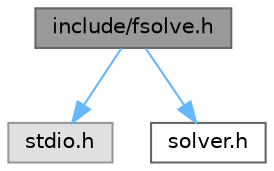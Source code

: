 digraph "include/fsolve.h"
{
 // LATEX_PDF_SIZE
  bgcolor="transparent";
  edge [fontname=Helvetica,fontsize=10,labelfontname=Helvetica,labelfontsize=10];
  node [fontname=Helvetica,fontsize=10,shape=box,height=0.2,width=0.4];
  Node1 [id="Node000001",label="include/fsolve.h",height=0.2,width=0.4,color="gray40", fillcolor="grey60", style="filled", fontcolor="black",tooltip="Содержит определения для решения уравнений из файла"];
  Node1 -> Node2 [id="edge1_Node000001_Node000002",color="steelblue1",style="solid",tooltip=" "];
  Node2 [id="Node000002",label="stdio.h",height=0.2,width=0.4,color="grey60", fillcolor="#E0E0E0", style="filled",tooltip=" "];
  Node1 -> Node3 [id="edge2_Node000001_Node000003",color="steelblue1",style="solid",tooltip=" "];
  Node3 [id="Node000003",label="solver.h",height=0.2,width=0.4,color="grey40", fillcolor="white", style="filled",URL="$solver_8h.html",tooltip="Содержит определения для решения уравнений"];
}
